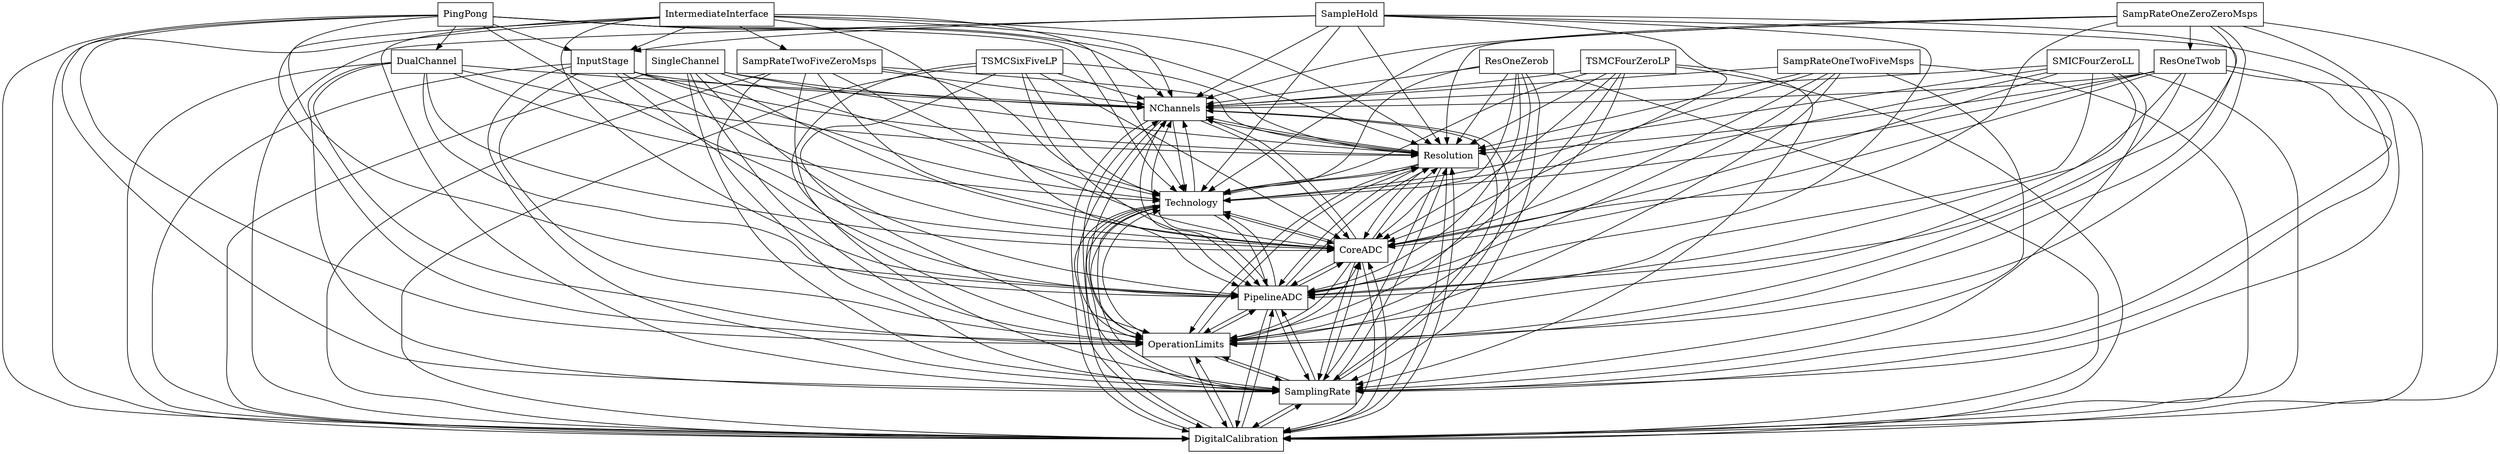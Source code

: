 digraph{
graph [rankdir=TB];
node [shape=box];
edge [arrowhead=normal];
0[label="NChannels",]
1[label="TSMCSixFiveLP",]
2[label="ResOneZerob",]
3[label="Resolution",]
4[label="DigitalCalibration",]
5[label="SamplingRate",]
6[label="SampRateOneTwoFiveMsps",]
7[label="IntermediateInterface",]
8[label="SampleHold",]
9[label="OperationLimits",]
10[label="SampRateTwoFiveZeroMsps",]
11[label="SMICFourZeroLL",]
12[label="TSMCFourZeroLP",]
13[label="PipelineADC",]
14[label="PingPong",]
15[label="SingleChannel",]
16[label="InputStage",]
17[label="CoreADC",]
18[label="ResOneTwob",]
19[label="DualChannel",]
20[label="SampRateOneZeroZeroMsps",]
21[label="Technology",]
0->3[label="",]
0->4[label="",]
0->5[label="",]
0->9[label="",]
0->13[label="",]
0->17[label="",]
0->21[label="",]
1->0[label="",]
1->3[label="",]
1->4[label="",]
1->5[label="",]
1->9[label="",]
1->13[label="",]
1->17[label="",]
1->21[label="",]
2->0[label="",]
2->3[label="",]
2->4[label="",]
2->5[label="",]
2->9[label="",]
2->13[label="",]
2->17[label="",]
2->21[label="",]
3->0[label="",]
3->4[label="",]
3->5[label="",]
3->9[label="",]
3->13[label="",]
3->17[label="",]
3->21[label="",]
4->0[label="",]
4->3[label="",]
4->5[label="",]
4->9[label="",]
4->13[label="",]
4->17[label="",]
4->21[label="",]
5->0[label="",]
5->3[label="",]
5->4[label="",]
5->9[label="",]
5->13[label="",]
5->17[label="",]
5->21[label="",]
6->0[label="",]
6->3[label="",]
6->4[label="",]
6->5[label="",]
6->9[label="",]
6->13[label="",]
6->17[label="",]
6->21[label="",]
7->0[label="",]
7->3[label="",]
7->4[label="",]
7->5[label="",]
7->9[label="",]
7->10[label="",]
7->13[label="",]
7->16[label="",]
7->17[label="",]
7->21[label="",]
8->0[label="",]
8->3[label="",]
8->4[label="",]
8->5[label="",]
8->9[label="",]
8->13[label="",]
8->16[label="",]
8->17[label="",]
8->21[label="",]
9->0[label="",]
9->3[label="",]
9->4[label="",]
9->5[label="",]
9->13[label="",]
9->17[label="",]
9->21[label="",]
10->0[label="",]
10->3[label="",]
10->4[label="",]
10->5[label="",]
10->9[label="",]
10->13[label="",]
10->17[label="",]
10->21[label="",]
11->0[label="",]
11->3[label="",]
11->4[label="",]
11->5[label="",]
11->9[label="",]
11->13[label="",]
11->17[label="",]
11->21[label="",]
12->0[label="",]
12->3[label="",]
12->4[label="",]
12->5[label="",]
12->9[label="",]
12->13[label="",]
12->17[label="",]
12->21[label="",]
13->0[label="",]
13->3[label="",]
13->4[label="",]
13->5[label="",]
13->9[label="",]
13->17[label="",]
13->21[label="",]
14->0[label="",]
14->3[label="",]
14->4[label="",]
14->5[label="",]
14->9[label="",]
14->13[label="",]
14->16[label="",]
14->17[label="",]
14->19[label="",]
14->21[label="",]
15->0[label="",]
15->3[label="",]
15->4[label="",]
15->5[label="",]
15->9[label="",]
15->13[label="",]
15->17[label="",]
15->21[label="",]
16->0[label="",]
16->3[label="",]
16->4[label="",]
16->5[label="",]
16->9[label="",]
16->13[label="",]
16->17[label="",]
16->21[label="",]
17->0[label="",]
17->3[label="",]
17->4[label="",]
17->5[label="",]
17->9[label="",]
17->13[label="",]
17->21[label="",]
18->0[label="",]
18->3[label="",]
18->4[label="",]
18->5[label="",]
18->9[label="",]
18->13[label="",]
18->17[label="",]
18->21[label="",]
19->0[label="",]
19->3[label="",]
19->4[label="",]
19->5[label="",]
19->9[label="",]
19->13[label="",]
19->17[label="",]
19->21[label="",]
20->0[label="",]
20->3[label="",]
20->4[label="",]
20->5[label="",]
20->9[label="",]
20->13[label="",]
20->17[label="",]
20->18[label="",]
20->21[label="",]
21->0[label="",]
21->3[label="",]
21->4[label="",]
21->5[label="",]
21->9[label="",]
21->13[label="",]
21->17[label="",]
}

